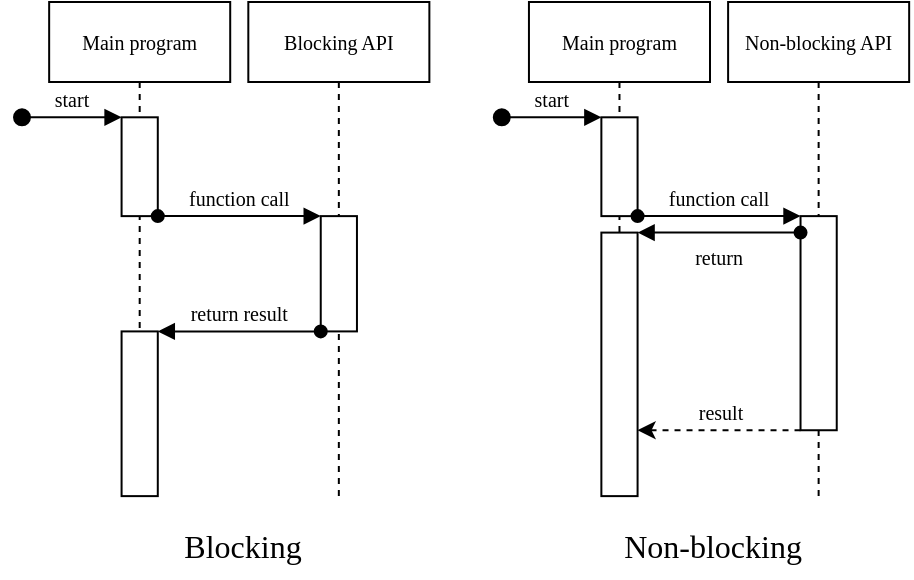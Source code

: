<mxfile version="15.5.2" type="device"><diagram id="kgpKYQtTHZ0yAKxKKP6v" name="Page-1"><mxGraphModel dx="982" dy="543" grid="1" gridSize="10" guides="1" tooltips="1" connect="1" arrows="1" fold="1" page="1" pageScale="1" pageWidth="850" pageHeight="1100" math="0" shadow="0"><root><mxCell id="0"/><mxCell id="1" parent="0"/><mxCell id="JYro9BMEW8-6NoHZyXeL-25" value="" style="group" vertex="1" connectable="0" parent="1"><mxGeometry x="23.58" y="10.001" width="430" height="287.059" as="geometry"/></mxCell><mxCell id="JYro9BMEW8-6NoHZyXeL-23" value="Non-blocking" style="text;html=1;align=center;verticalAlign=middle;resizable=0;points=[];autosize=1;strokeColor=none;fillColor=none;fontSize=16;fontFamily=IBM Plex Sans;fontSource=https%3A%2F%2Ffonts.googleapis.com%2Fcss%3Ffamily%3DIBM%2BPlex%2BSans;fontStyle=0" vertex="1" parent="JYro9BMEW8-6NoHZyXeL-25"><mxGeometry x="276.418" y="262.059" width="110" height="20" as="geometry"/></mxCell><mxCell id="JYro9BMEW8-6NoHZyXeL-19" value="Blocking" style="text;html=1;align=center;verticalAlign=middle;resizable=0;points=[];autosize=1;strokeColor=none;fillColor=none;fontSize=16;fontFamily=IBM Plex Sans;fontSource=https%3A%2F%2Ffonts.googleapis.com%2Fcss%3Ffamily%3DIBM%2BPlex%2BSans;fontStyle=0" vertex="1" parent="JYro9BMEW8-6NoHZyXeL-25"><mxGeometry x="56.418" y="262.059" width="80" height="20" as="geometry"/></mxCell><mxCell id="3nuBFxr9cyL0pnOWT2aG-1" value="Main program" style="shape=umlLifeline;perimeter=lifelinePerimeter;container=1;collapsible=0;recursiveResize=0;rounded=0;shadow=0;strokeWidth=1;fontFamily=IBM Plex Sans;fontSource=https%3A%2F%2Ffonts.googleapis.com%2Fcss%3Ffamily%3DIBM%2BPlex%2BSans;fontSize=10;" parent="JYro9BMEW8-6NoHZyXeL-25" vertex="1"><mxGeometry width="90.526" height="247.059" as="geometry"/></mxCell><mxCell id="3nuBFxr9cyL0pnOWT2aG-3" value="start" style="verticalAlign=bottom;startArrow=oval;endArrow=block;startSize=8;shadow=0;strokeWidth=1;entryX=0;entryY=0;entryDx=0;entryDy=0;fontFamily=IBM Plex Sans;fontSource=https%3A%2F%2Ffonts.googleapis.com%2Fcss%3Ffamily%3DIBM%2BPlex%2BSans;fontSize=10;" parent="3nuBFxr9cyL0pnOWT2aG-1" target="JYro9BMEW8-6NoHZyXeL-2" edge="1"><mxGeometry relative="1" as="geometry"><mxPoint x="-13.579" y="57.647" as="sourcePoint"/><mxPoint x="27.158" y="57.647" as="targetPoint"/></mxGeometry></mxCell><mxCell id="JYro9BMEW8-6NoHZyXeL-2" value="" style="rounded=0;whiteSpace=wrap;html=1;fontFamily=IBM Plex Sans;fontSource=https%3A%2F%2Ffonts.googleapis.com%2Fcss%3Ffamily%3DIBM%2BPlex%2BSans;fontSize=10;" vertex="1" parent="3nuBFxr9cyL0pnOWT2aG-1"><mxGeometry x="36.211" y="57.647" width="18.105" height="49.412" as="geometry"/></mxCell><mxCell id="JYro9BMEW8-6NoHZyXeL-4" value="" style="rounded=0;whiteSpace=wrap;html=1;fontFamily=IBM Plex Sans;fontSource=https%3A%2F%2Ffonts.googleapis.com%2Fcss%3Ffamily%3DIBM%2BPlex%2BSans;fontSize=10;" vertex="1" parent="3nuBFxr9cyL0pnOWT2aG-1"><mxGeometry x="36.211" y="164.706" width="18.105" height="82.353" as="geometry"/></mxCell><mxCell id="3nuBFxr9cyL0pnOWT2aG-5" value="Blocking API" style="shape=umlLifeline;perimeter=lifelinePerimeter;container=1;collapsible=0;recursiveResize=0;rounded=0;shadow=0;strokeWidth=1;fontFamily=IBM Plex Sans;fontSource=https%3A%2F%2Ffonts.googleapis.com%2Fcss%3Ffamily%3DIBM%2BPlex%2BSans;fontSize=10;" parent="JYro9BMEW8-6NoHZyXeL-25" vertex="1"><mxGeometry x="99.579" width="90.526" height="247.059" as="geometry"/></mxCell><mxCell id="JYro9BMEW8-6NoHZyXeL-3" value="" style="rounded=0;whiteSpace=wrap;html=1;fontFamily=IBM Plex Sans;fontSource=https%3A%2F%2Ffonts.googleapis.com%2Fcss%3Ffamily%3DIBM%2BPlex%2BSans;fontSize=10;" vertex="1" parent="3nuBFxr9cyL0pnOWT2aG-5"><mxGeometry x="36.211" y="107.059" width="18.105" height="57.647" as="geometry"/></mxCell><mxCell id="3nuBFxr9cyL0pnOWT2aG-8" value="function call" style="verticalAlign=bottom;endArrow=block;shadow=0;strokeWidth=1;entryX=0;entryY=0;entryDx=0;entryDy=0;exitX=1;exitY=1;exitDx=0;exitDy=0;startArrow=oval;startFill=1;fontFamily=IBM Plex Sans;fontSource=https%3A%2F%2Ffonts.googleapis.com%2Fcss%3Ffamily%3DIBM%2BPlex%2BSans;fontSize=10;" parent="JYro9BMEW8-6NoHZyXeL-25" source="JYro9BMEW8-6NoHZyXeL-2" target="JYro9BMEW8-6NoHZyXeL-3" edge="1"><mxGeometry x="-6.79" y="-32.941" as="geometry"><mxPoint x="45.263" y="107.059" as="sourcePoint"/><mxPoint x="135.789" y="107.059" as="targetPoint"/></mxGeometry></mxCell><mxCell id="JYro9BMEW8-6NoHZyXeL-5" value="return result" style="verticalAlign=bottom;endArrow=block;shadow=0;strokeWidth=1;entryX=1;entryY=0;entryDx=0;entryDy=0;startArrow=oval;startFill=1;fontFamily=IBM Plex Sans;fontSource=https%3A%2F%2Ffonts.googleapis.com%2Fcss%3Ffamily%3DIBM%2BPlex%2BSans;fontSize=10;" edge="1" parent="JYro9BMEW8-6NoHZyXeL-25" target="JYro9BMEW8-6NoHZyXeL-4"><mxGeometry x="-6.79" y="-32.941" as="geometry"><mxPoint x="135.789" y="164.706" as="sourcePoint"/><mxPoint x="45.263" y="164.706" as="targetPoint"/></mxGeometry></mxCell><mxCell id="JYro9BMEW8-6NoHZyXeL-7" value="Main program" style="shape=umlLifeline;perimeter=lifelinePerimeter;container=1;collapsible=0;recursiveResize=0;rounded=0;shadow=0;strokeWidth=1;fontFamily=IBM Plex Sans;fontSource=https%3A%2F%2Ffonts.googleapis.com%2Fcss%3Ffamily%3DIBM%2BPlex%2BSans;fontSize=10;" vertex="1" parent="JYro9BMEW8-6NoHZyXeL-25"><mxGeometry x="239.895" width="90.526" height="247.059" as="geometry"/></mxCell><mxCell id="JYro9BMEW8-6NoHZyXeL-8" value="start" style="verticalAlign=bottom;startArrow=oval;endArrow=block;startSize=8;shadow=0;strokeWidth=1;entryX=0;entryY=0;entryDx=0;entryDy=0;fontFamily=IBM Plex Sans;fontSource=https%3A%2F%2Ffonts.googleapis.com%2Fcss%3Ffamily%3DIBM%2BPlex%2BSans;fontSize=10;" edge="1" parent="JYro9BMEW8-6NoHZyXeL-7" target="JYro9BMEW8-6NoHZyXeL-9"><mxGeometry relative="1" as="geometry"><mxPoint x="-13.579" y="57.647" as="sourcePoint"/><mxPoint x="27.158" y="57.647" as="targetPoint"/></mxGeometry></mxCell><mxCell id="JYro9BMEW8-6NoHZyXeL-9" value="" style="rounded=0;whiteSpace=wrap;html=1;fontFamily=IBM Plex Sans;fontSource=https%3A%2F%2Ffonts.googleapis.com%2Fcss%3Ffamily%3DIBM%2BPlex%2BSans;fontSize=10;" vertex="1" parent="JYro9BMEW8-6NoHZyXeL-7"><mxGeometry x="36.211" y="57.647" width="18.105" height="49.412" as="geometry"/></mxCell><mxCell id="JYro9BMEW8-6NoHZyXeL-17" value="" style="rounded=0;whiteSpace=wrap;html=1;fontFamily=IBM Plex Sans;fontSource=https%3A%2F%2Ffonts.googleapis.com%2Fcss%3Ffamily%3DIBM%2BPlex%2BSans;fontSize=10;" vertex="1" parent="JYro9BMEW8-6NoHZyXeL-7"><mxGeometry x="36.211" y="115.294" width="18.105" height="131.765" as="geometry"/></mxCell><mxCell id="JYro9BMEW8-6NoHZyXeL-11" value="Non-blocking API" style="shape=umlLifeline;perimeter=lifelinePerimeter;container=1;collapsible=0;recursiveResize=0;rounded=0;shadow=0;strokeWidth=1;fontFamily=IBM Plex Sans;fontSource=https%3A%2F%2Ffonts.googleapis.com%2Fcss%3Ffamily%3DIBM%2BPlex%2BSans;fontSize=10;" vertex="1" parent="JYro9BMEW8-6NoHZyXeL-25"><mxGeometry x="339.474" width="90.526" height="247.059" as="geometry"/></mxCell><mxCell id="JYro9BMEW8-6NoHZyXeL-12" value="" style="rounded=0;whiteSpace=wrap;html=1;fontFamily=IBM Plex Sans;fontSource=https%3A%2F%2Ffonts.googleapis.com%2Fcss%3Ffamily%3DIBM%2BPlex%2BSans;fontSize=10;" vertex="1" parent="JYro9BMEW8-6NoHZyXeL-11"><mxGeometry x="36.211" y="107.059" width="18.105" height="107.059" as="geometry"/></mxCell><mxCell id="JYro9BMEW8-6NoHZyXeL-13" value="function call" style="verticalAlign=bottom;endArrow=block;shadow=0;strokeWidth=1;entryX=0;entryY=0;entryDx=0;entryDy=0;startArrow=oval;startFill=1;exitX=1;exitY=1;exitDx=0;exitDy=0;fontFamily=IBM Plex Sans;fontSource=https%3A%2F%2Ffonts.googleapis.com%2Fcss%3Ffamily%3DIBM%2BPlex%2BSans;fontSize=10;" edge="1" parent="JYro9BMEW8-6NoHZyXeL-25" source="JYro9BMEW8-6NoHZyXeL-9" target="JYro9BMEW8-6NoHZyXeL-12"><mxGeometry x="-6.79" y="-32.941" as="geometry"><mxPoint x="303.263" y="107.059" as="sourcePoint"/><mxPoint x="375.684" y="107.059" as="targetPoint"/></mxGeometry></mxCell><mxCell id="JYro9BMEW8-6NoHZyXeL-14" value="return" style="verticalAlign=top;endArrow=block;shadow=0;strokeWidth=1;startArrow=oval;startFill=1;exitX=0;exitY=0.077;exitDx=0;exitDy=0;exitPerimeter=0;entryX=1;entryY=0;entryDx=0;entryDy=0;fontFamily=IBM Plex Sans;fontSource=https%3A%2F%2Ffonts.googleapis.com%2Fcss%3Ffamily%3DIBM%2BPlex%2BSans;fontSize=10;" edge="1" parent="JYro9BMEW8-6NoHZyXeL-25" target="JYro9BMEW8-6NoHZyXeL-17" source="JYro9BMEW8-6NoHZyXeL-12"><mxGeometry x="-6.79" y="-32.941" as="geometry"><mxPoint x="375.684" y="164.706" as="sourcePoint"/><mxPoint x="321.368" y="131.765" as="targetPoint"/></mxGeometry></mxCell><mxCell id="JYro9BMEW8-6NoHZyXeL-18" value="result" style="endArrow=classic;html=1;rounded=0;verticalAlign=bottom;exitX=0;exitY=1;exitDx=0;exitDy=0;entryX=1;entryY=0.75;entryDx=0;entryDy=0;dashed=1;fontFamily=IBM Plex Sans;fontSource=https%3A%2F%2Ffonts.googleapis.com%2Fcss%3Ffamily%3DIBM%2BPlex%2BSans;fontSize=10;" edge="1" parent="JYro9BMEW8-6NoHZyXeL-25" source="JYro9BMEW8-6NoHZyXeL-12" target="JYro9BMEW8-6NoHZyXeL-17"><mxGeometry x="-6.79" y="-32.941" width="50" height="50" as="geometry"><mxPoint x="212.737" y="172.941" as="sourcePoint"/><mxPoint x="258" y="131.765" as="targetPoint"/></mxGeometry></mxCell></root></mxGraphModel></diagram></mxfile>